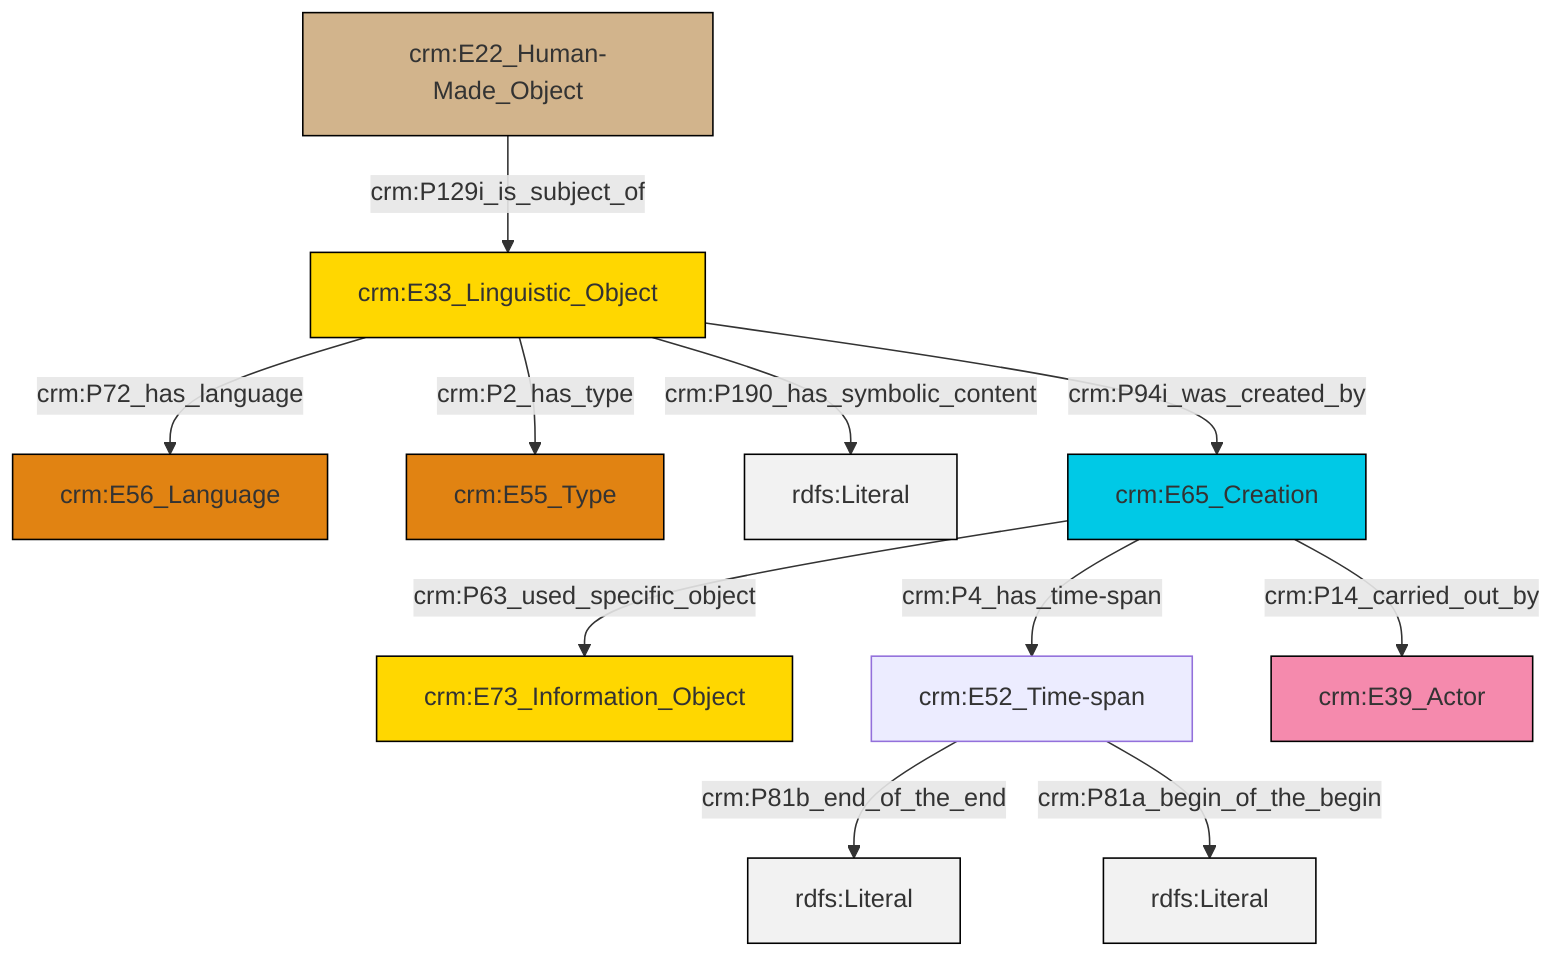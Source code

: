 graph TD
classDef Literal fill:#f2f2f2,stroke:#000000;
classDef CRM_Entity fill:#FFFFFF,stroke:#000000;
classDef Temporal_Entity fill:#00C9E6, stroke:#000000;
classDef Type fill:#E18312, stroke:#000000;
classDef Time-Span fill:#2C9C91, stroke:#000000;
classDef Appellation fill:#FFEB7F, stroke:#000000;
classDef Place fill:#008836, stroke:#000000;
classDef Persistent_Item fill:#B266B2, stroke:#000000;
classDef Conceptual_Object fill:#FFD700, stroke:#000000;
classDef Physical_Thing fill:#D2B48C, stroke:#000000;
classDef Actor fill:#f58aad, stroke:#000000;
classDef PC_Classes fill:#4ce600, stroke:#000000;
classDef Multi fill:#cccccc,stroke:#000000;

2["crm:E33_Linguistic_Object"]:::Conceptual_Object -->|crm:P72_has_language| 4["crm:E56_Language"]:::Type
2["crm:E33_Linguistic_Object"]:::Conceptual_Object -->|crm:P190_has_symbolic_content| 12[rdfs:Literal]:::Literal
13["crm:E65_Creation"]:::Temporal_Entity -->|crm:P4_has_time-span| 10["crm:E52_Time-span"]:::Default
0["crm:E22_Human-Made_Object"]:::Physical_Thing -->|crm:P129i_is_subject_of| 2["crm:E33_Linguistic_Object"]:::Conceptual_Object
2["crm:E33_Linguistic_Object"]:::Conceptual_Object -->|crm:P94i_was_created_by| 13["crm:E65_Creation"]:::Temporal_Entity
2["crm:E33_Linguistic_Object"]:::Conceptual_Object -->|crm:P2_has_type| 8["crm:E55_Type"]:::Type
13["crm:E65_Creation"]:::Temporal_Entity -->|crm:P14_carried_out_by| 15["crm:E39_Actor"]:::Actor
10["crm:E52_Time-span"]:::Default -->|crm:P81b_end_of_the_end| 17[rdfs:Literal]:::Literal
10["crm:E52_Time-span"]:::Default -->|crm:P81a_begin_of_the_begin| 18[rdfs:Literal]:::Literal
13["crm:E65_Creation"]:::Temporal_Entity -->|crm:P63_used_specific_object| 6["crm:E73_Information_Object"]:::Conceptual_Object